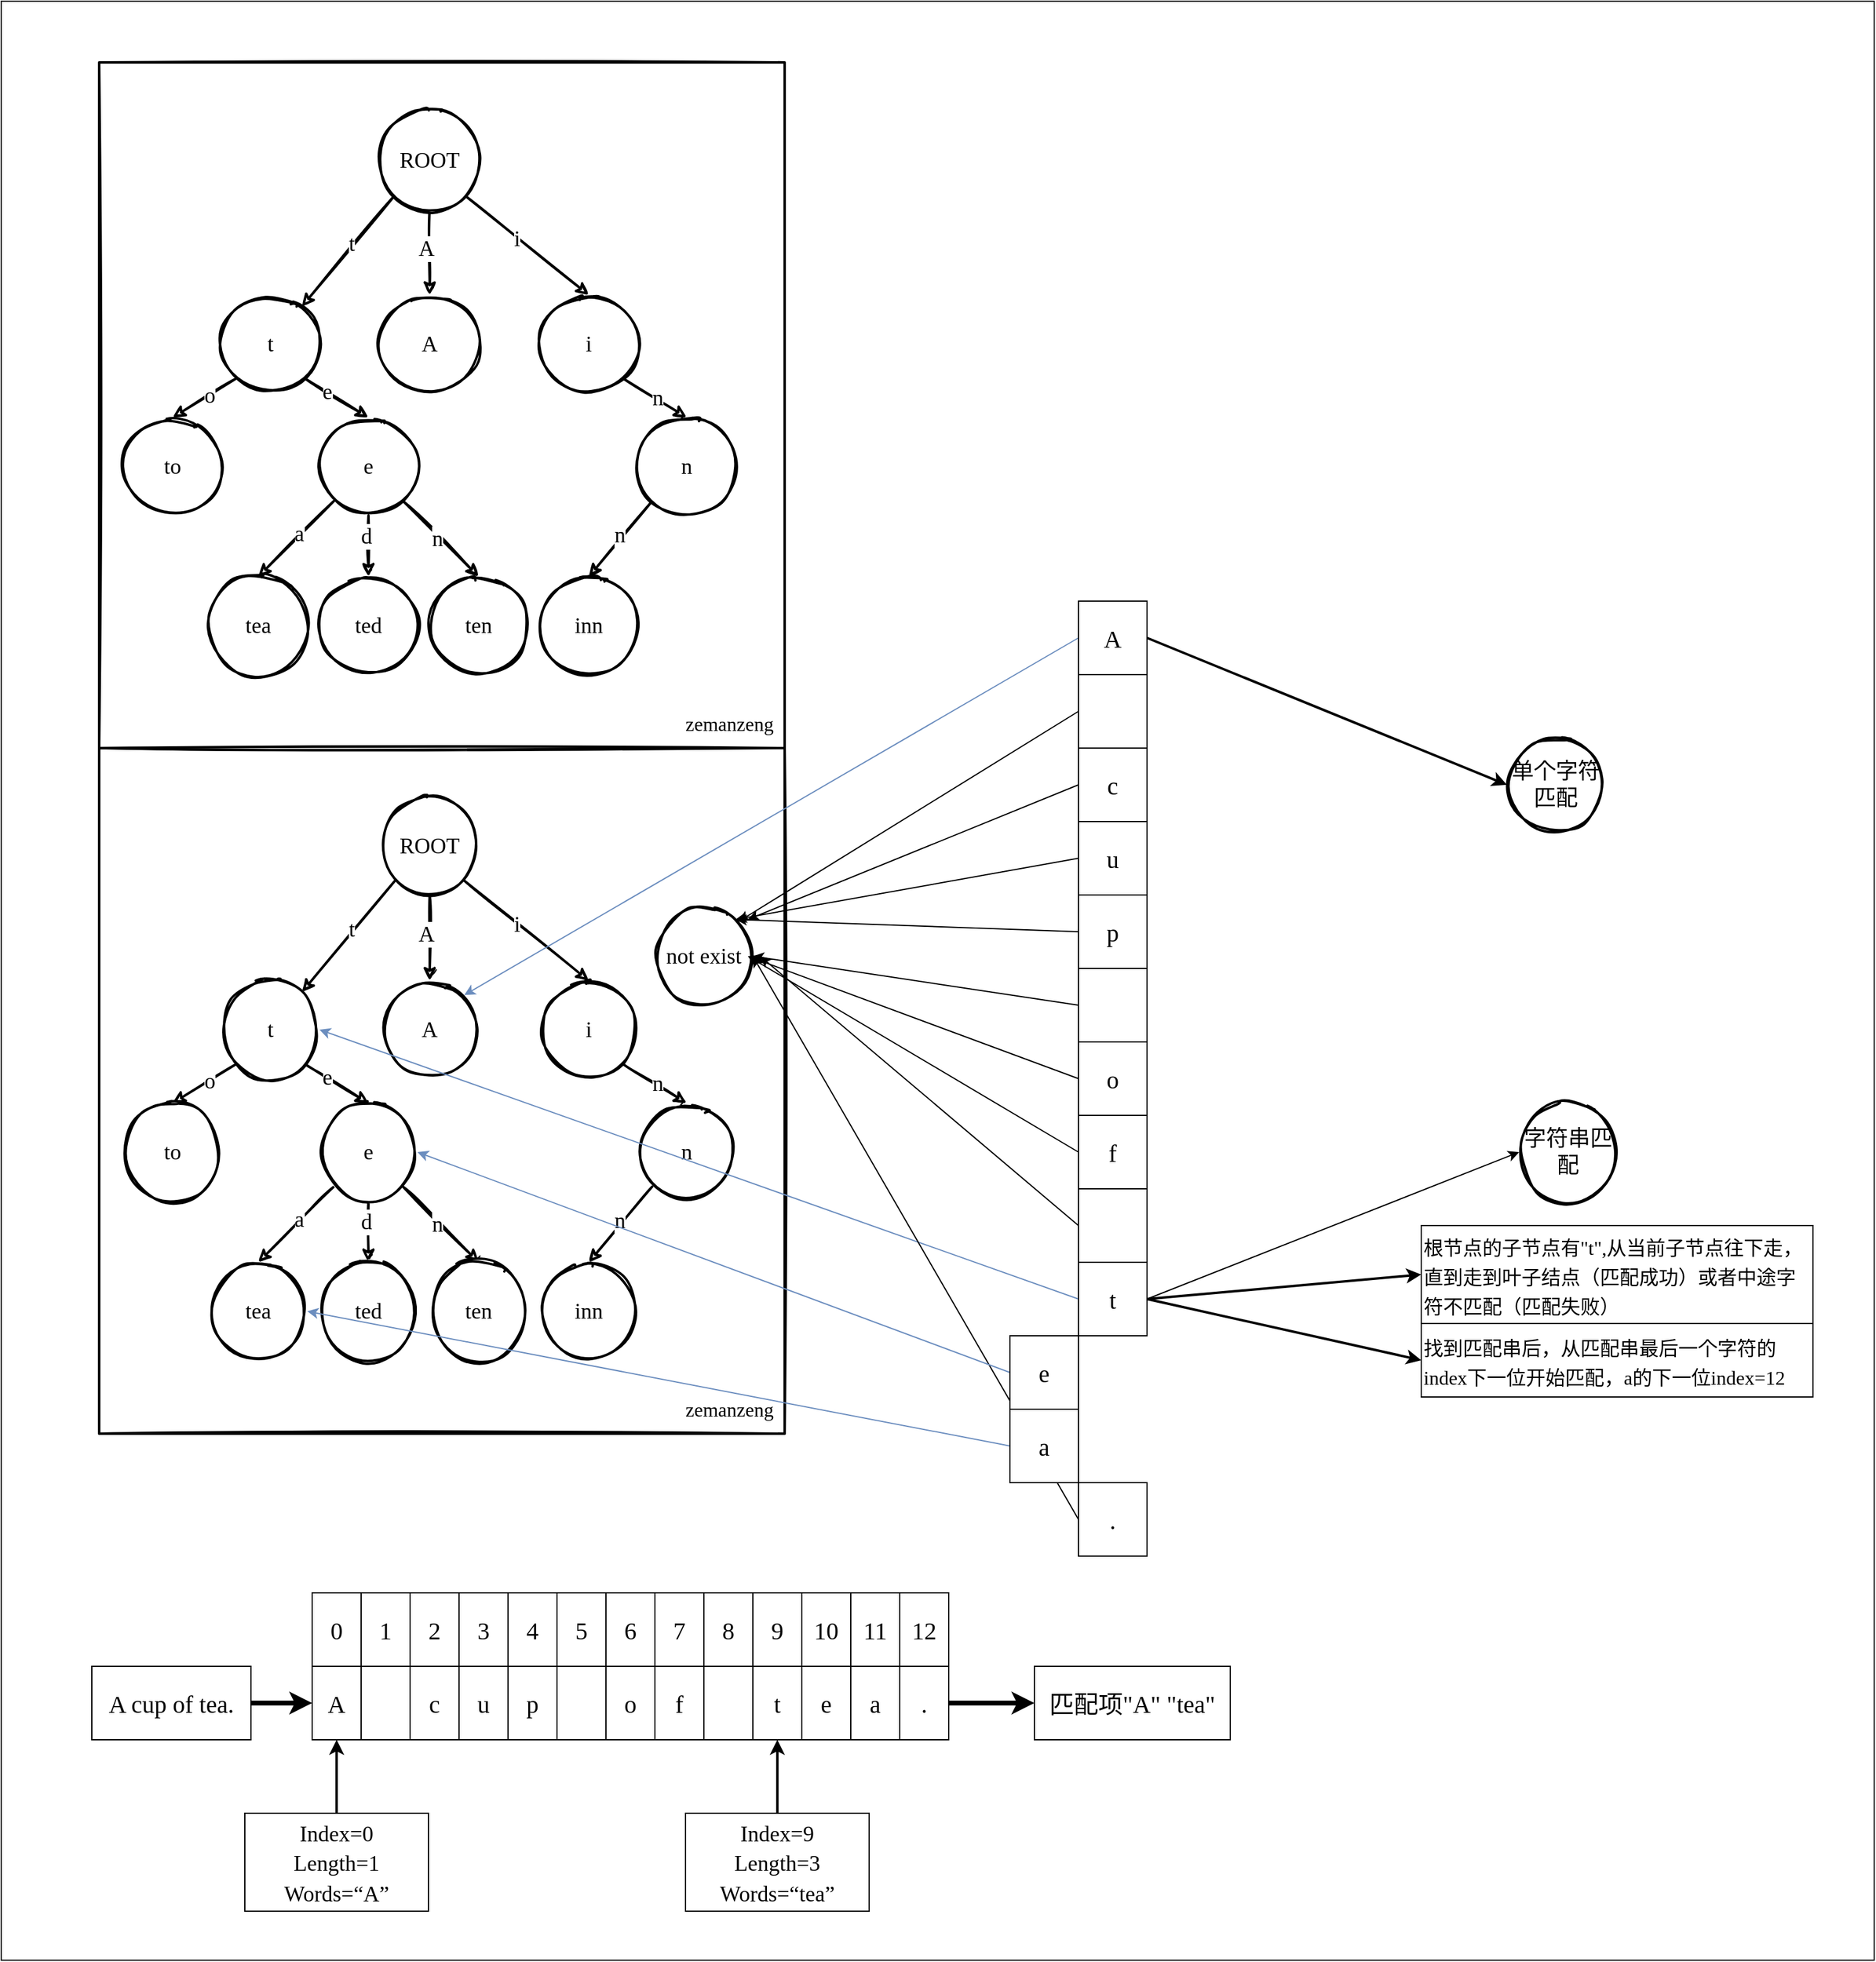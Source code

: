 <mxfile version="14.6.13" type="device"><diagram id="yZAnARIXKAreAum5aocm" name="第 1 页"><mxGraphModel dx="1485" dy="2061" grid="1" gridSize="10" guides="1" tooltips="1" connect="1" arrows="1" fold="1" page="1" pageScale="1" pageWidth="827" pageHeight="1169" math="0" shadow="0"><root><mxCell id="0"/><mxCell id="1" parent="0"/><mxCell id="BlqwtYEaBzZbUaRDSj1x-162" value="" style="rounded=0;whiteSpace=wrap;html=1;fontFamily=Comic Sans MS;fontSize=20;" parent="1" vertex="1"><mxGeometry x="650" y="-540" width="1530" height="1600" as="geometry"/></mxCell><mxCell id="sdCdBM0naeIhvb779_05-33" value="" style="rounded=0;whiteSpace=wrap;html=1;sketch=1;fontFamily=Comic Sans MS;fontSize=18;strokeWidth=2;" parent="1" vertex="1"><mxGeometry x="730" y="-490" width="560" height="560" as="geometry"/></mxCell><mxCell id="sdCdBM0naeIhvb779_05-5" style="rounded=0;orthogonalLoop=1;jettySize=auto;html=1;exitX=0;exitY=1;exitDx=0;exitDy=0;fontFamily=Comic Sans MS;fontSize=18;sketch=1;strokeWidth=2;" parent="1" source="sdCdBM0naeIhvb779_05-1" target="sdCdBM0naeIhvb779_05-2" edge="1"><mxGeometry relative="1" as="geometry"/></mxCell><mxCell id="sdCdBM0naeIhvb779_05-9" value="t" style="edgeLabel;html=1;align=center;verticalAlign=middle;resizable=0;points=[];fontFamily=Comic Sans MS;fontSize=18;" parent="sdCdBM0naeIhvb779_05-5" vertex="1" connectable="0"><mxGeometry x="-0.1" y="-2" relative="1" as="geometry"><mxPoint as="offset"/></mxGeometry></mxCell><mxCell id="sdCdBM0naeIhvb779_05-6" style="edgeStyle=none;rounded=0;orthogonalLoop=1;jettySize=auto;html=1;exitX=0.5;exitY=1;exitDx=0;exitDy=0;entryX=0.5;entryY=0;entryDx=0;entryDy=0;fontFamily=Comic Sans MS;fontSize=18;sketch=1;strokeWidth=2;" parent="1" source="sdCdBM0naeIhvb779_05-1" target="sdCdBM0naeIhvb779_05-3" edge="1"><mxGeometry relative="1" as="geometry"/></mxCell><mxCell id="sdCdBM0naeIhvb779_05-10" value="A" style="edgeLabel;html=1;align=center;verticalAlign=middle;resizable=0;points=[];fontFamily=Comic Sans MS;fontSize=18;" parent="sdCdBM0naeIhvb779_05-6" vertex="1" connectable="0"><mxGeometry x="-0.086" y="-3" relative="1" as="geometry"><mxPoint as="offset"/></mxGeometry></mxCell><mxCell id="sdCdBM0naeIhvb779_05-7" style="edgeStyle=none;rounded=0;orthogonalLoop=1;jettySize=auto;html=1;exitX=1;exitY=1;exitDx=0;exitDy=0;entryX=0.5;entryY=0;entryDx=0;entryDy=0;fontFamily=Comic Sans MS;fontSize=18;sketch=1;strokeWidth=2;" parent="1" source="sdCdBM0naeIhvb779_05-1" target="sdCdBM0naeIhvb779_05-4" edge="1"><mxGeometry relative="1" as="geometry"/></mxCell><mxCell id="sdCdBM0naeIhvb779_05-11" value="i" style="edgeLabel;html=1;align=center;verticalAlign=middle;resizable=0;points=[];fontFamily=Comic Sans MS;fontSize=18;" parent="sdCdBM0naeIhvb779_05-7" vertex="1" connectable="0"><mxGeometry x="-0.147" y="-1" relative="1" as="geometry"><mxPoint as="offset"/></mxGeometry></mxCell><mxCell id="sdCdBM0naeIhvb779_05-1" value="ROOT" style="ellipse;whiteSpace=wrap;html=1;aspect=fixed;fontFamily=Comic Sans MS;fontSize=18;sketch=1;strokeWidth=2;" parent="1" vertex="1"><mxGeometry x="960" y="-450" width="80" height="80" as="geometry"/></mxCell><mxCell id="sdCdBM0naeIhvb779_05-19" style="edgeStyle=none;rounded=0;orthogonalLoop=1;jettySize=auto;html=1;exitX=0;exitY=1;exitDx=0;exitDy=0;entryX=0.5;entryY=0;entryDx=0;entryDy=0;fontFamily=Comic Sans MS;fontSize=18;sketch=1;strokeWidth=2;" parent="1" source="sdCdBM0naeIhvb779_05-2" target="sdCdBM0naeIhvb779_05-14" edge="1"><mxGeometry relative="1" as="geometry"/></mxCell><mxCell id="sdCdBM0naeIhvb779_05-21" value="o" style="edgeLabel;html=1;align=center;verticalAlign=middle;resizable=0;points=[];fontFamily=Comic Sans MS;fontSize=18;" parent="sdCdBM0naeIhvb779_05-19" vertex="1" connectable="0"><mxGeometry x="-0.153" relative="1" as="geometry"><mxPoint as="offset"/></mxGeometry></mxCell><mxCell id="sdCdBM0naeIhvb779_05-20" style="edgeStyle=none;rounded=0;orthogonalLoop=1;jettySize=auto;html=1;exitX=1;exitY=1;exitDx=0;exitDy=0;entryX=0.5;entryY=0;entryDx=0;entryDy=0;fontFamily=Comic Sans MS;fontSize=18;sketch=1;strokeWidth=2;" parent="1" source="sdCdBM0naeIhvb779_05-2" target="sdCdBM0naeIhvb779_05-13" edge="1"><mxGeometry relative="1" as="geometry"/></mxCell><mxCell id="sdCdBM0naeIhvb779_05-22" value="e" style="edgeLabel;html=1;align=center;verticalAlign=middle;resizable=0;points=[];fontFamily=Comic Sans MS;fontSize=18;" parent="sdCdBM0naeIhvb779_05-20" vertex="1" connectable="0"><mxGeometry x="-0.289" y="1" relative="1" as="geometry"><mxPoint x="-1" as="offset"/></mxGeometry></mxCell><mxCell id="sdCdBM0naeIhvb779_05-2" value="t" style="ellipse;whiteSpace=wrap;html=1;aspect=fixed;fontFamily=Comic Sans MS;fontSize=18;sketch=1;strokeWidth=2;" parent="1" vertex="1"><mxGeometry x="830" y="-300" width="80" height="80" as="geometry"/></mxCell><mxCell id="sdCdBM0naeIhvb779_05-3" value="A" style="ellipse;whiteSpace=wrap;html=1;aspect=fixed;fontFamily=Comic Sans MS;fontSize=18;sketch=1;strokeWidth=2;" parent="1" vertex="1"><mxGeometry x="960" y="-300" width="80" height="80" as="geometry"/></mxCell><mxCell id="sdCdBM0naeIhvb779_05-26" style="edgeStyle=none;rounded=0;orthogonalLoop=1;jettySize=auto;html=1;exitX=1;exitY=1;exitDx=0;exitDy=0;entryX=0.5;entryY=0;entryDx=0;entryDy=0;fontFamily=Comic Sans MS;fontSize=18;sketch=1;strokeWidth=2;" parent="1" source="sdCdBM0naeIhvb779_05-4" target="sdCdBM0naeIhvb779_05-17" edge="1"><mxGeometry relative="1" as="geometry"/></mxCell><mxCell id="sdCdBM0naeIhvb779_05-28" value="n" style="edgeLabel;html=1;align=center;verticalAlign=middle;resizable=0;points=[];fontFamily=Comic Sans MS;fontSize=18;" parent="sdCdBM0naeIhvb779_05-26" vertex="1" connectable="0"><mxGeometry x="0.004" y="1" relative="1" as="geometry"><mxPoint x="1" as="offset"/></mxGeometry></mxCell><mxCell id="sdCdBM0naeIhvb779_05-4" value="i" style="ellipse;whiteSpace=wrap;html=1;aspect=fixed;fontFamily=Comic Sans MS;fontSize=18;sketch=1;strokeWidth=2;" parent="1" vertex="1"><mxGeometry x="1090" y="-300" width="80" height="80" as="geometry"/></mxCell><mxCell id="sdCdBM0naeIhvb779_05-12" value="tea" style="ellipse;whiteSpace=wrap;html=1;aspect=fixed;fontFamily=Comic Sans MS;fontSize=18;sketch=1;strokeWidth=2;" parent="1" vertex="1"><mxGeometry x="820" y="-70" width="80" height="80" as="geometry"/></mxCell><mxCell id="sdCdBM0naeIhvb779_05-23" style="edgeStyle=none;rounded=0;orthogonalLoop=1;jettySize=auto;html=1;exitX=0;exitY=1;exitDx=0;exitDy=0;entryX=0.5;entryY=0;entryDx=0;entryDy=0;fontFamily=Comic Sans MS;fontSize=18;sketch=1;strokeWidth=2;" parent="1" source="sdCdBM0naeIhvb779_05-13" target="sdCdBM0naeIhvb779_05-12" edge="1"><mxGeometry relative="1" as="geometry"/></mxCell><mxCell id="sdCdBM0naeIhvb779_05-30" value="a" style="edgeLabel;html=1;align=center;verticalAlign=middle;resizable=0;points=[];fontSize=18;fontFamily=Comic Sans MS;" parent="sdCdBM0naeIhvb779_05-23" vertex="1" connectable="0"><mxGeometry x="-0.069" y="-1" relative="1" as="geometry"><mxPoint y="-1" as="offset"/></mxGeometry></mxCell><mxCell id="sdCdBM0naeIhvb779_05-24" style="edgeStyle=none;rounded=0;orthogonalLoop=1;jettySize=auto;html=1;exitX=0.5;exitY=1;exitDx=0;exitDy=0;entryX=0.5;entryY=0;entryDx=0;entryDy=0;fontFamily=Comic Sans MS;fontSize=18;sketch=1;strokeWidth=2;" parent="1" source="sdCdBM0naeIhvb779_05-13" target="sdCdBM0naeIhvb779_05-15" edge="1"><mxGeometry relative="1" as="geometry"/></mxCell><mxCell id="sdCdBM0naeIhvb779_05-31" value="d" style="edgeLabel;html=1;align=center;verticalAlign=middle;resizable=0;points=[];fontSize=18;fontFamily=Comic Sans MS;" parent="sdCdBM0naeIhvb779_05-24" vertex="1" connectable="0"><mxGeometry x="-0.32" y="-2" relative="1" as="geometry"><mxPoint as="offset"/></mxGeometry></mxCell><mxCell id="sdCdBM0naeIhvb779_05-25" style="edgeStyle=none;rounded=0;orthogonalLoop=1;jettySize=auto;html=1;exitX=1;exitY=1;exitDx=0;exitDy=0;entryX=0.5;entryY=0;entryDx=0;entryDy=0;fontFamily=Comic Sans MS;fontSize=18;sketch=1;strokeWidth=2;" parent="1" source="sdCdBM0naeIhvb779_05-13" target="sdCdBM0naeIhvb779_05-16" edge="1"><mxGeometry relative="1" as="geometry"/></mxCell><mxCell id="sdCdBM0naeIhvb779_05-32" value="n" style="edgeLabel;html=1;align=center;verticalAlign=middle;resizable=0;points=[];fontSize=18;fontFamily=Comic Sans MS;" parent="sdCdBM0naeIhvb779_05-25" vertex="1" connectable="0"><mxGeometry x="-0.053" y="-2" relative="1" as="geometry"><mxPoint as="offset"/></mxGeometry></mxCell><mxCell id="sdCdBM0naeIhvb779_05-13" value="e" style="ellipse;whiteSpace=wrap;html=1;aspect=fixed;fontFamily=Comic Sans MS;fontSize=18;sketch=1;strokeWidth=2;" parent="1" vertex="1"><mxGeometry x="910" y="-200" width="80" height="80" as="geometry"/></mxCell><mxCell id="sdCdBM0naeIhvb779_05-14" value="to" style="ellipse;whiteSpace=wrap;html=1;aspect=fixed;fontFamily=Comic Sans MS;fontSize=18;sketch=1;strokeWidth=2;" parent="1" vertex="1"><mxGeometry x="750" y="-200" width="80" height="80" as="geometry"/></mxCell><mxCell id="sdCdBM0naeIhvb779_05-15" value="ted" style="ellipse;whiteSpace=wrap;html=1;aspect=fixed;fontFamily=Comic Sans MS;fontSize=18;sketch=1;strokeWidth=2;" parent="1" vertex="1"><mxGeometry x="910" y="-70" width="80" height="80" as="geometry"/></mxCell><mxCell id="sdCdBM0naeIhvb779_05-16" value="ten" style="ellipse;whiteSpace=wrap;html=1;aspect=fixed;fontFamily=Comic Sans MS;fontSize=18;sketch=1;strokeWidth=2;" parent="1" vertex="1"><mxGeometry x="1000" y="-70" width="80" height="80" as="geometry"/></mxCell><mxCell id="sdCdBM0naeIhvb779_05-27" style="edgeStyle=none;rounded=0;orthogonalLoop=1;jettySize=auto;html=1;exitX=0;exitY=1;exitDx=0;exitDy=0;entryX=0.5;entryY=0;entryDx=0;entryDy=0;fontFamily=Comic Sans MS;fontSize=18;sketch=1;strokeWidth=2;" parent="1" source="sdCdBM0naeIhvb779_05-17" target="sdCdBM0naeIhvb779_05-18" edge="1"><mxGeometry relative="1" as="geometry"/></mxCell><mxCell id="sdCdBM0naeIhvb779_05-29" value="n" style="edgeLabel;html=1;align=center;verticalAlign=middle;resizable=0;points=[];fontFamily=Comic Sans MS;fontSize=18;" parent="sdCdBM0naeIhvb779_05-27" vertex="1" connectable="0"><mxGeometry x="-0.03" y="-3" relative="1" as="geometry"><mxPoint as="offset"/></mxGeometry></mxCell><mxCell id="sdCdBM0naeIhvb779_05-17" value="n" style="ellipse;whiteSpace=wrap;html=1;aspect=fixed;fontFamily=Comic Sans MS;fontSize=18;sketch=1;strokeWidth=2;" parent="1" vertex="1"><mxGeometry x="1170" y="-200" width="80" height="80" as="geometry"/></mxCell><mxCell id="sdCdBM0naeIhvb779_05-18" value="inn" style="ellipse;whiteSpace=wrap;html=1;aspect=fixed;fontFamily=Comic Sans MS;fontSize=18;sketch=1;strokeWidth=2;" parent="1" vertex="1"><mxGeometry x="1090" y="-70" width="80" height="80" as="geometry"/></mxCell><mxCell id="BlqwtYEaBzZbUaRDSj1x-1" value="&lt;font style=&quot;font-size: 16px&quot; face=&quot;Comic Sans MS&quot;&gt;zemanzeng&lt;/font&gt;" style="text;html=1;strokeColor=none;fillColor=none;align=center;verticalAlign=middle;whiteSpace=wrap;rounded=0;" parent="1" vertex="1"><mxGeometry x="1210" y="40" width="70" height="20" as="geometry"/></mxCell><mxCell id="BlqwtYEaBzZbUaRDSj1x-2" value="" style="rounded=0;whiteSpace=wrap;html=1;sketch=1;fontFamily=Comic Sans MS;fontSize=18;strokeWidth=2;" parent="1" vertex="1"><mxGeometry x="730" y="70" width="560" height="560" as="geometry"/></mxCell><mxCell id="BlqwtYEaBzZbUaRDSj1x-3" style="rounded=0;orthogonalLoop=1;jettySize=auto;html=1;exitX=0;exitY=1;exitDx=0;exitDy=0;fontFamily=Comic Sans MS;fontSize=18;sketch=1;strokeWidth=2;" parent="1" source="BlqwtYEaBzZbUaRDSj1x-9" target="BlqwtYEaBzZbUaRDSj1x-14" edge="1"><mxGeometry relative="1" as="geometry"/></mxCell><mxCell id="BlqwtYEaBzZbUaRDSj1x-4" value="t" style="edgeLabel;html=1;align=center;verticalAlign=middle;resizable=0;points=[];fontFamily=Comic Sans MS;fontSize=18;" parent="BlqwtYEaBzZbUaRDSj1x-3" vertex="1" connectable="0"><mxGeometry x="-0.1" y="-2" relative="1" as="geometry"><mxPoint as="offset"/></mxGeometry></mxCell><mxCell id="BlqwtYEaBzZbUaRDSj1x-5" style="edgeStyle=none;rounded=0;orthogonalLoop=1;jettySize=auto;html=1;exitX=0.5;exitY=1;exitDx=0;exitDy=0;entryX=0.5;entryY=0;entryDx=0;entryDy=0;fontFamily=Comic Sans MS;fontSize=18;sketch=1;strokeWidth=2;" parent="1" source="BlqwtYEaBzZbUaRDSj1x-9" target="BlqwtYEaBzZbUaRDSj1x-15" edge="1"><mxGeometry relative="1" as="geometry"/></mxCell><mxCell id="BlqwtYEaBzZbUaRDSj1x-6" value="A" style="edgeLabel;html=1;align=center;verticalAlign=middle;resizable=0;points=[];fontFamily=Comic Sans MS;fontSize=18;" parent="BlqwtYEaBzZbUaRDSj1x-5" vertex="1" connectable="0"><mxGeometry x="-0.086" y="-3" relative="1" as="geometry"><mxPoint as="offset"/></mxGeometry></mxCell><mxCell id="BlqwtYEaBzZbUaRDSj1x-7" style="edgeStyle=none;rounded=0;orthogonalLoop=1;jettySize=auto;html=1;exitX=1;exitY=1;exitDx=0;exitDy=0;entryX=0.5;entryY=0;entryDx=0;entryDy=0;fontFamily=Comic Sans MS;fontSize=18;sketch=1;strokeWidth=2;" parent="1" source="BlqwtYEaBzZbUaRDSj1x-9" target="BlqwtYEaBzZbUaRDSj1x-18" edge="1"><mxGeometry relative="1" as="geometry"/></mxCell><mxCell id="BlqwtYEaBzZbUaRDSj1x-8" value="i" style="edgeLabel;html=1;align=center;verticalAlign=middle;resizable=0;points=[];fontFamily=Comic Sans MS;fontSize=18;" parent="BlqwtYEaBzZbUaRDSj1x-7" vertex="1" connectable="0"><mxGeometry x="-0.147" y="-1" relative="1" as="geometry"><mxPoint as="offset"/></mxGeometry></mxCell><mxCell id="BlqwtYEaBzZbUaRDSj1x-9" value="ROOT" style="ellipse;whiteSpace=wrap;html=1;aspect=fixed;fontFamily=Comic Sans MS;fontSize=18;sketch=1;strokeWidth=2;" parent="1" vertex="1"><mxGeometry x="960" y="110" width="80" height="80" as="geometry"/></mxCell><mxCell id="BlqwtYEaBzZbUaRDSj1x-10" style="edgeStyle=none;rounded=0;orthogonalLoop=1;jettySize=auto;html=1;exitX=0;exitY=1;exitDx=0;exitDy=0;entryX=0.5;entryY=0;entryDx=0;entryDy=0;fontFamily=Comic Sans MS;fontSize=18;sketch=1;strokeWidth=2;" parent="1" source="BlqwtYEaBzZbUaRDSj1x-14" target="BlqwtYEaBzZbUaRDSj1x-27" edge="1"><mxGeometry relative="1" as="geometry"/></mxCell><mxCell id="BlqwtYEaBzZbUaRDSj1x-11" value="o" style="edgeLabel;html=1;align=center;verticalAlign=middle;resizable=0;points=[];fontFamily=Comic Sans MS;fontSize=18;" parent="BlqwtYEaBzZbUaRDSj1x-10" vertex="1" connectable="0"><mxGeometry x="-0.153" relative="1" as="geometry"><mxPoint as="offset"/></mxGeometry></mxCell><mxCell id="BlqwtYEaBzZbUaRDSj1x-12" style="edgeStyle=none;rounded=0;orthogonalLoop=1;jettySize=auto;html=1;exitX=1;exitY=1;exitDx=0;exitDy=0;entryX=0.5;entryY=0;entryDx=0;entryDy=0;fontFamily=Comic Sans MS;fontSize=18;sketch=1;strokeWidth=2;" parent="1" source="BlqwtYEaBzZbUaRDSj1x-14" target="BlqwtYEaBzZbUaRDSj1x-26" edge="1"><mxGeometry relative="1" as="geometry"/></mxCell><mxCell id="BlqwtYEaBzZbUaRDSj1x-13" value="e" style="edgeLabel;html=1;align=center;verticalAlign=middle;resizable=0;points=[];fontFamily=Comic Sans MS;fontSize=18;" parent="BlqwtYEaBzZbUaRDSj1x-12" vertex="1" connectable="0"><mxGeometry x="-0.289" y="1" relative="1" as="geometry"><mxPoint x="-1" as="offset"/></mxGeometry></mxCell><mxCell id="BlqwtYEaBzZbUaRDSj1x-14" value="t" style="ellipse;whiteSpace=wrap;html=1;aspect=fixed;fontFamily=Comic Sans MS;fontSize=18;sketch=1;strokeWidth=2;" parent="1" vertex="1"><mxGeometry x="830" y="260" width="80" height="80" as="geometry"/></mxCell><mxCell id="BlqwtYEaBzZbUaRDSj1x-15" value="A" style="ellipse;whiteSpace=wrap;html=1;aspect=fixed;fontFamily=Comic Sans MS;fontSize=18;sketch=1;strokeWidth=2;" parent="1" vertex="1"><mxGeometry x="960" y="260" width="80" height="80" as="geometry"/></mxCell><mxCell id="BlqwtYEaBzZbUaRDSj1x-16" style="edgeStyle=none;rounded=0;orthogonalLoop=1;jettySize=auto;html=1;exitX=1;exitY=1;exitDx=0;exitDy=0;entryX=0.5;entryY=0;entryDx=0;entryDy=0;fontFamily=Comic Sans MS;fontSize=18;sketch=1;strokeWidth=2;" parent="1" source="BlqwtYEaBzZbUaRDSj1x-18" target="BlqwtYEaBzZbUaRDSj1x-32" edge="1"><mxGeometry relative="1" as="geometry"/></mxCell><mxCell id="BlqwtYEaBzZbUaRDSj1x-17" value="n" style="edgeLabel;html=1;align=center;verticalAlign=middle;resizable=0;points=[];fontFamily=Comic Sans MS;fontSize=18;" parent="BlqwtYEaBzZbUaRDSj1x-16" vertex="1" connectable="0"><mxGeometry x="0.004" y="1" relative="1" as="geometry"><mxPoint x="1" as="offset"/></mxGeometry></mxCell><mxCell id="BlqwtYEaBzZbUaRDSj1x-18" value="i" style="ellipse;whiteSpace=wrap;html=1;aspect=fixed;fontFamily=Comic Sans MS;fontSize=18;sketch=1;strokeWidth=2;" parent="1" vertex="1"><mxGeometry x="1090" y="260" width="80" height="80" as="geometry"/></mxCell><mxCell id="BlqwtYEaBzZbUaRDSj1x-19" value="tea" style="ellipse;whiteSpace=wrap;html=1;aspect=fixed;fontFamily=Comic Sans MS;fontSize=18;sketch=1;strokeWidth=2;" parent="1" vertex="1"><mxGeometry x="820" y="490" width="80" height="80" as="geometry"/></mxCell><mxCell id="BlqwtYEaBzZbUaRDSj1x-20" style="edgeStyle=none;rounded=0;orthogonalLoop=1;jettySize=auto;html=1;exitX=0;exitY=1;exitDx=0;exitDy=0;entryX=0.5;entryY=0;entryDx=0;entryDy=0;fontFamily=Comic Sans MS;fontSize=18;sketch=1;strokeWidth=2;" parent="1" source="BlqwtYEaBzZbUaRDSj1x-26" target="BlqwtYEaBzZbUaRDSj1x-19" edge="1"><mxGeometry relative="1" as="geometry"/></mxCell><mxCell id="BlqwtYEaBzZbUaRDSj1x-21" value="a" style="edgeLabel;html=1;align=center;verticalAlign=middle;resizable=0;points=[];fontSize=18;fontFamily=Comic Sans MS;" parent="BlqwtYEaBzZbUaRDSj1x-20" vertex="1" connectable="0"><mxGeometry x="-0.069" y="-1" relative="1" as="geometry"><mxPoint y="-1" as="offset"/></mxGeometry></mxCell><mxCell id="BlqwtYEaBzZbUaRDSj1x-22" style="edgeStyle=none;rounded=0;orthogonalLoop=1;jettySize=auto;html=1;exitX=0.5;exitY=1;exitDx=0;exitDy=0;entryX=0.5;entryY=0;entryDx=0;entryDy=0;fontFamily=Comic Sans MS;fontSize=18;sketch=1;strokeWidth=2;" parent="1" source="BlqwtYEaBzZbUaRDSj1x-26" target="BlqwtYEaBzZbUaRDSj1x-28" edge="1"><mxGeometry relative="1" as="geometry"/></mxCell><mxCell id="BlqwtYEaBzZbUaRDSj1x-23" value="d" style="edgeLabel;html=1;align=center;verticalAlign=middle;resizable=0;points=[];fontSize=18;fontFamily=Comic Sans MS;" parent="BlqwtYEaBzZbUaRDSj1x-22" vertex="1" connectable="0"><mxGeometry x="-0.32" y="-2" relative="1" as="geometry"><mxPoint as="offset"/></mxGeometry></mxCell><mxCell id="BlqwtYEaBzZbUaRDSj1x-24" style="edgeStyle=none;rounded=0;orthogonalLoop=1;jettySize=auto;html=1;exitX=1;exitY=1;exitDx=0;exitDy=0;entryX=0.5;entryY=0;entryDx=0;entryDy=0;fontFamily=Comic Sans MS;fontSize=18;sketch=1;strokeWidth=2;" parent="1" source="BlqwtYEaBzZbUaRDSj1x-26" target="BlqwtYEaBzZbUaRDSj1x-29" edge="1"><mxGeometry relative="1" as="geometry"/></mxCell><mxCell id="BlqwtYEaBzZbUaRDSj1x-25" value="n" style="edgeLabel;html=1;align=center;verticalAlign=middle;resizable=0;points=[];fontSize=18;fontFamily=Comic Sans MS;" parent="BlqwtYEaBzZbUaRDSj1x-24" vertex="1" connectable="0"><mxGeometry x="-0.053" y="-2" relative="1" as="geometry"><mxPoint as="offset"/></mxGeometry></mxCell><mxCell id="BlqwtYEaBzZbUaRDSj1x-26" value="e" style="ellipse;whiteSpace=wrap;html=1;aspect=fixed;fontFamily=Comic Sans MS;fontSize=18;sketch=1;strokeWidth=2;" parent="1" vertex="1"><mxGeometry x="910" y="360" width="80" height="80" as="geometry"/></mxCell><mxCell id="BlqwtYEaBzZbUaRDSj1x-27" value="to" style="ellipse;whiteSpace=wrap;html=1;aspect=fixed;fontFamily=Comic Sans MS;fontSize=18;sketch=1;strokeWidth=2;" parent="1" vertex="1"><mxGeometry x="750" y="360" width="80" height="80" as="geometry"/></mxCell><mxCell id="BlqwtYEaBzZbUaRDSj1x-28" value="ted" style="ellipse;whiteSpace=wrap;html=1;aspect=fixed;fontFamily=Comic Sans MS;fontSize=18;sketch=1;strokeWidth=2;" parent="1" vertex="1"><mxGeometry x="910" y="490" width="80" height="80" as="geometry"/></mxCell><mxCell id="BlqwtYEaBzZbUaRDSj1x-29" value="ten" style="ellipse;whiteSpace=wrap;html=1;aspect=fixed;fontFamily=Comic Sans MS;fontSize=18;sketch=1;strokeWidth=2;" parent="1" vertex="1"><mxGeometry x="1000" y="490" width="80" height="80" as="geometry"/></mxCell><mxCell id="BlqwtYEaBzZbUaRDSj1x-30" style="edgeStyle=none;rounded=0;orthogonalLoop=1;jettySize=auto;html=1;exitX=0;exitY=1;exitDx=0;exitDy=0;entryX=0.5;entryY=0;entryDx=0;entryDy=0;fontFamily=Comic Sans MS;fontSize=18;sketch=1;strokeWidth=2;" parent="1" source="BlqwtYEaBzZbUaRDSj1x-32" target="BlqwtYEaBzZbUaRDSj1x-33" edge="1"><mxGeometry relative="1" as="geometry"/></mxCell><mxCell id="BlqwtYEaBzZbUaRDSj1x-31" value="n" style="edgeLabel;html=1;align=center;verticalAlign=middle;resizable=0;points=[];fontFamily=Comic Sans MS;fontSize=18;" parent="BlqwtYEaBzZbUaRDSj1x-30" vertex="1" connectable="0"><mxGeometry x="-0.03" y="-3" relative="1" as="geometry"><mxPoint as="offset"/></mxGeometry></mxCell><mxCell id="BlqwtYEaBzZbUaRDSj1x-32" value="n" style="ellipse;whiteSpace=wrap;html=1;aspect=fixed;fontFamily=Comic Sans MS;fontSize=18;sketch=1;strokeWidth=2;" parent="1" vertex="1"><mxGeometry x="1170" y="360" width="80" height="80" as="geometry"/></mxCell><mxCell id="BlqwtYEaBzZbUaRDSj1x-33" value="inn" style="ellipse;whiteSpace=wrap;html=1;aspect=fixed;fontFamily=Comic Sans MS;fontSize=18;sketch=1;strokeWidth=2;" parent="1" vertex="1"><mxGeometry x="1090" y="490" width="80" height="80" as="geometry"/></mxCell><mxCell id="BlqwtYEaBzZbUaRDSj1x-34" value="&lt;font style=&quot;font-size: 16px&quot; face=&quot;Comic Sans MS&quot;&gt;zemanzeng&lt;/font&gt;" style="text;html=1;strokeColor=none;fillColor=none;align=center;verticalAlign=middle;whiteSpace=wrap;rounded=0;" parent="1" vertex="1"><mxGeometry x="1210" y="600" width="70" height="20" as="geometry"/></mxCell><mxCell id="BlqwtYEaBzZbUaRDSj1x-50" value="A" style="rounded=0;whiteSpace=wrap;html=1;fontFamily=Comic Sans MS;fontSize=20;" parent="1" vertex="1"><mxGeometry x="904" y="820" width="40" height="60" as="geometry"/></mxCell><mxCell id="BlqwtYEaBzZbUaRDSj1x-51" value="" style="rounded=0;whiteSpace=wrap;html=1;fontFamily=Comic Sans MS;fontSize=20;" parent="1" vertex="1"><mxGeometry x="944" y="820" width="40" height="60" as="geometry"/></mxCell><mxCell id="BlqwtYEaBzZbUaRDSj1x-52" value="c" style="rounded=0;whiteSpace=wrap;html=1;fontFamily=Comic Sans MS;fontSize=20;" parent="1" vertex="1"><mxGeometry x="984" y="820" width="40" height="60" as="geometry"/></mxCell><mxCell id="BlqwtYEaBzZbUaRDSj1x-53" value="u" style="rounded=0;whiteSpace=wrap;html=1;fontFamily=Comic Sans MS;fontSize=20;" parent="1" vertex="1"><mxGeometry x="1024" y="820" width="40" height="60" as="geometry"/></mxCell><mxCell id="BlqwtYEaBzZbUaRDSj1x-54" value="p" style="rounded=0;whiteSpace=wrap;html=1;fontFamily=Comic Sans MS;fontSize=20;" parent="1" vertex="1"><mxGeometry x="1064" y="820" width="40" height="60" as="geometry"/></mxCell><mxCell id="BlqwtYEaBzZbUaRDSj1x-55" value="" style="rounded=0;whiteSpace=wrap;html=1;fontFamily=Comic Sans MS;fontSize=20;" parent="1" vertex="1"><mxGeometry x="1104" y="820" width="40" height="60" as="geometry"/></mxCell><mxCell id="BlqwtYEaBzZbUaRDSj1x-56" value="o" style="rounded=0;whiteSpace=wrap;html=1;fontFamily=Comic Sans MS;fontSize=20;" parent="1" vertex="1"><mxGeometry x="1144" y="820" width="40" height="60" as="geometry"/></mxCell><mxCell id="BlqwtYEaBzZbUaRDSj1x-57" value="f" style="rounded=0;whiteSpace=wrap;html=1;fontFamily=Comic Sans MS;fontSize=20;" parent="1" vertex="1"><mxGeometry x="1184" y="820" width="40" height="60" as="geometry"/></mxCell><mxCell id="BlqwtYEaBzZbUaRDSj1x-58" value="" style="rounded=0;whiteSpace=wrap;html=1;fontFamily=Comic Sans MS;fontSize=20;" parent="1" vertex="1"><mxGeometry x="1224" y="820" width="40" height="60" as="geometry"/></mxCell><mxCell id="BlqwtYEaBzZbUaRDSj1x-59" value="t" style="rounded=0;whiteSpace=wrap;html=1;fontFamily=Comic Sans MS;fontSize=20;" parent="1" vertex="1"><mxGeometry x="1264" y="820" width="40" height="60" as="geometry"/></mxCell><mxCell id="BlqwtYEaBzZbUaRDSj1x-60" value="e" style="rounded=0;whiteSpace=wrap;html=1;fontFamily=Comic Sans MS;fontSize=20;" parent="1" vertex="1"><mxGeometry x="1304" y="820" width="40" height="60" as="geometry"/></mxCell><mxCell id="BlqwtYEaBzZbUaRDSj1x-61" value="a" style="rounded=0;whiteSpace=wrap;html=1;fontFamily=Comic Sans MS;fontSize=20;" parent="1" vertex="1"><mxGeometry x="1344" y="820" width="40" height="60" as="geometry"/></mxCell><mxCell id="BlqwtYEaBzZbUaRDSj1x-116" style="edgeStyle=none;rounded=0;orthogonalLoop=1;jettySize=auto;html=1;exitX=1;exitY=0.5;exitDx=0;exitDy=0;entryX=0;entryY=0.5;entryDx=0;entryDy=0;fontFamily=Comic Sans MS;fontSize=20;strokeWidth=4;" parent="1" source="BlqwtYEaBzZbUaRDSj1x-62" target="BlqwtYEaBzZbUaRDSj1x-115" edge="1"><mxGeometry relative="1" as="geometry"/></mxCell><mxCell id="BlqwtYEaBzZbUaRDSj1x-62" value="." style="rounded=0;whiteSpace=wrap;html=1;fontFamily=Comic Sans MS;fontSize=20;" parent="1" vertex="1"><mxGeometry x="1384" y="820" width="40" height="60" as="geometry"/></mxCell><mxCell id="BlqwtYEaBzZbUaRDSj1x-66" style="edgeStyle=none;rounded=0;orthogonalLoop=1;jettySize=auto;html=1;exitX=1;exitY=0.5;exitDx=0;exitDy=0;entryX=0;entryY=0.5;entryDx=0;entryDy=0;fontFamily=Comic Sans MS;fontSize=20;strokeWidth=4;" parent="1" source="BlqwtYEaBzZbUaRDSj1x-63" target="BlqwtYEaBzZbUaRDSj1x-50" edge="1"><mxGeometry relative="1" as="geometry"/></mxCell><mxCell id="BlqwtYEaBzZbUaRDSj1x-63" value="&lt;font style=&quot;font-size: 20px&quot;&gt;A cup of tea.&lt;/font&gt;" style="rounded=0;whiteSpace=wrap;html=1;fontFamily=Comic Sans MS;fontSize=20;" parent="1" vertex="1"><mxGeometry x="724" y="820" width="130" height="60" as="geometry"/></mxCell><mxCell id="BlqwtYEaBzZbUaRDSj1x-86" value="" style="endArrow=classic;html=1;fontFamily=Comic Sans MS;fontSize=20;strokeWidth=2;entryX=0.5;entryY=1;entryDx=0;entryDy=0;exitX=0.5;exitY=0;exitDx=0;exitDy=0;" parent="1" source="BlqwtYEaBzZbUaRDSj1x-106" target="BlqwtYEaBzZbUaRDSj1x-50" edge="1"><mxGeometry width="50" height="50" relative="1" as="geometry"><mxPoint x="924" y="920" as="sourcePoint"/><mxPoint x="914" y="710" as="targetPoint"/></mxGeometry></mxCell><mxCell id="BlqwtYEaBzZbUaRDSj1x-87" value="0" style="rounded=0;whiteSpace=wrap;html=1;fontFamily=Comic Sans MS;fontSize=20;" parent="1" vertex="1"><mxGeometry x="904" y="760" width="40" height="60" as="geometry"/></mxCell><mxCell id="BlqwtYEaBzZbUaRDSj1x-88" value="1" style="rounded=0;whiteSpace=wrap;html=1;fontFamily=Comic Sans MS;fontSize=20;" parent="1" vertex="1"><mxGeometry x="944" y="760" width="40" height="60" as="geometry"/></mxCell><mxCell id="BlqwtYEaBzZbUaRDSj1x-89" value="2" style="rounded=0;whiteSpace=wrap;html=1;fontFamily=Comic Sans MS;fontSize=20;" parent="1" vertex="1"><mxGeometry x="984" y="760" width="40" height="60" as="geometry"/></mxCell><mxCell id="BlqwtYEaBzZbUaRDSj1x-90" value="3" style="rounded=0;whiteSpace=wrap;html=1;fontFamily=Comic Sans MS;fontSize=20;" parent="1" vertex="1"><mxGeometry x="1024" y="760" width="40" height="60" as="geometry"/></mxCell><mxCell id="BlqwtYEaBzZbUaRDSj1x-91" value="4" style="rounded=0;whiteSpace=wrap;html=1;fontFamily=Comic Sans MS;fontSize=20;" parent="1" vertex="1"><mxGeometry x="1064" y="760" width="40" height="60" as="geometry"/></mxCell><mxCell id="BlqwtYEaBzZbUaRDSj1x-92" value="5" style="rounded=0;whiteSpace=wrap;html=1;fontFamily=Comic Sans MS;fontSize=20;" parent="1" vertex="1"><mxGeometry x="1104" y="760" width="40" height="60" as="geometry"/></mxCell><mxCell id="BlqwtYEaBzZbUaRDSj1x-93" value="6" style="rounded=0;whiteSpace=wrap;html=1;fontFamily=Comic Sans MS;fontSize=20;" parent="1" vertex="1"><mxGeometry x="1144" y="760" width="40" height="60" as="geometry"/></mxCell><mxCell id="BlqwtYEaBzZbUaRDSj1x-94" value="7" style="rounded=0;whiteSpace=wrap;html=1;fontFamily=Comic Sans MS;fontSize=20;" parent="1" vertex="1"><mxGeometry x="1184" y="760" width="40" height="60" as="geometry"/></mxCell><mxCell id="BlqwtYEaBzZbUaRDSj1x-95" value="8" style="rounded=0;whiteSpace=wrap;html=1;fontFamily=Comic Sans MS;fontSize=20;" parent="1" vertex="1"><mxGeometry x="1224" y="760" width="40" height="60" as="geometry"/></mxCell><mxCell id="BlqwtYEaBzZbUaRDSj1x-96" value="9" style="rounded=0;whiteSpace=wrap;html=1;fontFamily=Comic Sans MS;fontSize=20;" parent="1" vertex="1"><mxGeometry x="1264" y="760" width="40" height="60" as="geometry"/></mxCell><mxCell id="BlqwtYEaBzZbUaRDSj1x-97" value="10" style="rounded=0;whiteSpace=wrap;html=1;fontFamily=Comic Sans MS;fontSize=20;" parent="1" vertex="1"><mxGeometry x="1304" y="760" width="40" height="60" as="geometry"/></mxCell><mxCell id="BlqwtYEaBzZbUaRDSj1x-98" value="11" style="rounded=0;whiteSpace=wrap;html=1;fontFamily=Comic Sans MS;fontSize=20;" parent="1" vertex="1"><mxGeometry x="1344" y="760" width="40" height="60" as="geometry"/></mxCell><mxCell id="BlqwtYEaBzZbUaRDSj1x-99" value="12" style="rounded=0;whiteSpace=wrap;html=1;fontFamily=Comic Sans MS;fontSize=20;" parent="1" vertex="1"><mxGeometry x="1384" y="760" width="40" height="60" as="geometry"/></mxCell><mxCell id="BlqwtYEaBzZbUaRDSj1x-102" style="edgeStyle=none;rounded=0;orthogonalLoop=1;jettySize=auto;html=1;exitX=0.5;exitY=1;exitDx=0;exitDy=0;fontFamily=Comic Sans MS;fontSize=20;strokeWidth=1;" parent="1" edge="1"><mxGeometry relative="1" as="geometry"><mxPoint x="979" y="1000" as="sourcePoint"/><mxPoint x="979" y="1000" as="targetPoint"/></mxGeometry></mxCell><mxCell id="BlqwtYEaBzZbUaRDSj1x-106" value="&lt;span style=&quot;font-size: 18px ; text-align: left&quot;&gt;Index=0&lt;/span&gt;&lt;br style=&quot;font-size: 18px ; text-align: left&quot;&gt;&lt;span style=&quot;font-size: 18px ; text-align: left&quot;&gt;Length=1&lt;/span&gt;&lt;br style=&quot;font-size: 18px ; text-align: left&quot;&gt;&lt;span style=&quot;font-size: 18px ; text-align: left&quot;&gt;Words=“A”&lt;/span&gt;" style="rounded=0;whiteSpace=wrap;html=1;fontFamily=Comic Sans MS;fontSize=20;" parent="1" vertex="1"><mxGeometry x="849" y="940" width="150" height="80" as="geometry"/></mxCell><mxCell id="BlqwtYEaBzZbUaRDSj1x-108" style="edgeStyle=none;rounded=0;orthogonalLoop=1;jettySize=auto;html=1;exitX=0.5;exitY=0;exitDx=0;exitDy=0;entryX=0.5;entryY=1;entryDx=0;entryDy=0;fontFamily=Comic Sans MS;fontSize=20;strokeWidth=2;" parent="1" source="BlqwtYEaBzZbUaRDSj1x-107" target="BlqwtYEaBzZbUaRDSj1x-59" edge="1"><mxGeometry relative="1" as="geometry"/></mxCell><mxCell id="BlqwtYEaBzZbUaRDSj1x-107" value="&lt;span style=&quot;font-size: 18px ; text-align: left&quot;&gt;Index=9&lt;/span&gt;&lt;br style=&quot;font-size: 18px ; text-align: left&quot;&gt;&lt;span style=&quot;font-size: 18px ; text-align: left&quot;&gt;Length=3&lt;/span&gt;&lt;br style=&quot;font-size: 18px ; text-align: left&quot;&gt;&lt;span style=&quot;font-size: 18px ; text-align: left&quot;&gt;Words=“tea”&lt;/span&gt;" style="rounded=0;whiteSpace=wrap;html=1;fontFamily=Comic Sans MS;fontSize=20;" parent="1" vertex="1"><mxGeometry x="1209" y="940" width="150" height="80" as="geometry"/></mxCell><mxCell id="BlqwtYEaBzZbUaRDSj1x-114" value="not exist" style="ellipse;whiteSpace=wrap;html=1;aspect=fixed;fontFamily=Comic Sans MS;fontSize=18;sketch=1;strokeWidth=2;" parent="1" vertex="1"><mxGeometry x="1184" y="200" width="80" height="80" as="geometry"/></mxCell><mxCell id="BlqwtYEaBzZbUaRDSj1x-115" value="匹配项&quot;A&quot; &quot;tea&quot;" style="rounded=0;whiteSpace=wrap;html=1;fontFamily=Comic Sans MS;fontSize=20;" parent="1" vertex="1"><mxGeometry x="1494" y="820" width="160" height="60" as="geometry"/></mxCell><mxCell id="BlqwtYEaBzZbUaRDSj1x-118" style="edgeStyle=none;rounded=0;orthogonalLoop=1;jettySize=auto;html=1;exitX=0;exitY=0.5;exitDx=0;exitDy=0;entryX=1;entryY=0;entryDx=0;entryDy=0;fontFamily=Comic Sans MS;fontSize=20;strokeWidth=1;fillColor=#dae8fc;strokeColor=#6c8ebf;" parent="1" source="BlqwtYEaBzZbUaRDSj1x-117" target="BlqwtYEaBzZbUaRDSj1x-15" edge="1"><mxGeometry relative="1" as="geometry"/></mxCell><mxCell id="BlqwtYEaBzZbUaRDSj1x-133" style="edgeStyle=none;rounded=0;orthogonalLoop=1;jettySize=auto;html=1;exitX=1;exitY=0.5;exitDx=0;exitDy=0;entryX=0;entryY=0.5;entryDx=0;entryDy=0;fontFamily=Comic Sans MS;fontSize=20;strokeWidth=2;" parent="1" source="BlqwtYEaBzZbUaRDSj1x-117" target="BlqwtYEaBzZbUaRDSj1x-119" edge="1"><mxGeometry relative="1" as="geometry"/></mxCell><mxCell id="BlqwtYEaBzZbUaRDSj1x-117" value="A" style="rounded=0;whiteSpace=wrap;html=1;fontFamily=Comic Sans MS;fontSize=20;" parent="1" vertex="1"><mxGeometry x="1530" y="-50" width="56" height="60" as="geometry"/></mxCell><mxCell id="BlqwtYEaBzZbUaRDSj1x-119" value="单个字符匹配" style="ellipse;whiteSpace=wrap;html=1;aspect=fixed;fontFamily=Comic Sans MS;fontSize=18;sketch=1;strokeWidth=2;" parent="1" vertex="1"><mxGeometry x="1880" y="60" width="80" height="80" as="geometry"/></mxCell><mxCell id="BlqwtYEaBzZbUaRDSj1x-120" value="字符串匹配" style="ellipse;whiteSpace=wrap;html=1;aspect=fixed;fontFamily=Comic Sans MS;fontSize=18;sketch=1;strokeWidth=2;" parent="1" vertex="1"><mxGeometry x="1890" y="360" width="80" height="80" as="geometry"/></mxCell><mxCell id="BlqwtYEaBzZbUaRDSj1x-134" style="edgeStyle=none;rounded=0;orthogonalLoop=1;jettySize=auto;html=1;exitX=0;exitY=0.5;exitDx=0;exitDy=0;entryX=1;entryY=0;entryDx=0;entryDy=0;fontFamily=Comic Sans MS;fontSize=20;strokeWidth=1;" parent="1" source="BlqwtYEaBzZbUaRDSj1x-121" target="BlqwtYEaBzZbUaRDSj1x-114" edge="1"><mxGeometry relative="1" as="geometry"/></mxCell><mxCell id="BlqwtYEaBzZbUaRDSj1x-121" value="" style="rounded=0;whiteSpace=wrap;html=1;fontFamily=Comic Sans MS;fontSize=20;" parent="1" vertex="1"><mxGeometry x="1530" y="10" width="56" height="60" as="geometry"/></mxCell><mxCell id="BlqwtYEaBzZbUaRDSj1x-138" style="edgeStyle=none;rounded=0;orthogonalLoop=1;jettySize=auto;html=1;exitX=0;exitY=0.5;exitDx=0;exitDy=0;fontFamily=Comic Sans MS;fontSize=20;strokeWidth=1;" parent="1" source="BlqwtYEaBzZbUaRDSj1x-122" edge="1"><mxGeometry relative="1" as="geometry"><mxPoint x="1260" y="210" as="targetPoint"/></mxGeometry></mxCell><mxCell id="BlqwtYEaBzZbUaRDSj1x-122" value="c" style="rounded=0;whiteSpace=wrap;html=1;fontFamily=Comic Sans MS;fontSize=20;" parent="1" vertex="1"><mxGeometry x="1530" y="70" width="56" height="60" as="geometry"/></mxCell><mxCell id="BlqwtYEaBzZbUaRDSj1x-139" style="edgeStyle=none;rounded=0;orthogonalLoop=1;jettySize=auto;html=1;exitX=0;exitY=0.5;exitDx=0;exitDy=0;fontFamily=Comic Sans MS;fontSize=20;strokeWidth=1;" parent="1" source="BlqwtYEaBzZbUaRDSj1x-123" edge="1"><mxGeometry relative="1" as="geometry"><mxPoint x="1250" y="210" as="targetPoint"/></mxGeometry></mxCell><mxCell id="BlqwtYEaBzZbUaRDSj1x-123" value="u" style="rounded=0;whiteSpace=wrap;html=1;fontFamily=Comic Sans MS;fontSize=20;" parent="1" vertex="1"><mxGeometry x="1530" y="130" width="56" height="60" as="geometry"/></mxCell><mxCell id="BlqwtYEaBzZbUaRDSj1x-140" style="edgeStyle=none;rounded=0;orthogonalLoop=1;jettySize=auto;html=1;exitX=0;exitY=0.5;exitDx=0;exitDy=0;fontFamily=Comic Sans MS;fontSize=20;strokeWidth=1;" parent="1" source="BlqwtYEaBzZbUaRDSj1x-124" edge="1"><mxGeometry relative="1" as="geometry"><mxPoint x="1250" y="210" as="targetPoint"/></mxGeometry></mxCell><mxCell id="BlqwtYEaBzZbUaRDSj1x-124" value="p" style="rounded=0;whiteSpace=wrap;html=1;fontFamily=Comic Sans MS;fontSize=20;" parent="1" vertex="1"><mxGeometry x="1530" y="190" width="56" height="60" as="geometry"/></mxCell><mxCell id="BlqwtYEaBzZbUaRDSj1x-141" style="edgeStyle=none;rounded=0;orthogonalLoop=1;jettySize=auto;html=1;exitX=0;exitY=0.5;exitDx=0;exitDy=0;entryX=1;entryY=0.5;entryDx=0;entryDy=0;fontFamily=Comic Sans MS;fontSize=20;strokeWidth=1;" parent="1" source="BlqwtYEaBzZbUaRDSj1x-125" target="BlqwtYEaBzZbUaRDSj1x-114" edge="1"><mxGeometry relative="1" as="geometry"/></mxCell><mxCell id="BlqwtYEaBzZbUaRDSj1x-125" value="" style="rounded=0;whiteSpace=wrap;html=1;fontFamily=Comic Sans MS;fontSize=20;" parent="1" vertex="1"><mxGeometry x="1530" y="250" width="56" height="60" as="geometry"/></mxCell><mxCell id="BlqwtYEaBzZbUaRDSj1x-142" style="edgeStyle=none;rounded=0;orthogonalLoop=1;jettySize=auto;html=1;exitX=0;exitY=0.5;exitDx=0;exitDy=0;fontFamily=Comic Sans MS;fontSize=20;strokeWidth=1;" parent="1" source="BlqwtYEaBzZbUaRDSj1x-126" edge="1"><mxGeometry relative="1" as="geometry"><mxPoint x="1260" y="240" as="targetPoint"/></mxGeometry></mxCell><mxCell id="BlqwtYEaBzZbUaRDSj1x-126" value="o" style="rounded=0;whiteSpace=wrap;html=1;fontFamily=Comic Sans MS;fontSize=20;" parent="1" vertex="1"><mxGeometry x="1530" y="310" width="56" height="60" as="geometry"/></mxCell><mxCell id="BlqwtYEaBzZbUaRDSj1x-143" style="edgeStyle=none;rounded=0;orthogonalLoop=1;jettySize=auto;html=1;exitX=0;exitY=0.5;exitDx=0;exitDy=0;fontFamily=Comic Sans MS;fontSize=20;strokeWidth=1;" parent="1" source="BlqwtYEaBzZbUaRDSj1x-127" edge="1"><mxGeometry relative="1" as="geometry"><mxPoint x="1260" y="240" as="targetPoint"/></mxGeometry></mxCell><mxCell id="BlqwtYEaBzZbUaRDSj1x-127" value="f" style="rounded=0;whiteSpace=wrap;html=1;fontFamily=Comic Sans MS;fontSize=20;" parent="1" vertex="1"><mxGeometry x="1530" y="370" width="56" height="60" as="geometry"/></mxCell><mxCell id="BlqwtYEaBzZbUaRDSj1x-144" style="edgeStyle=none;rounded=0;orthogonalLoop=1;jettySize=auto;html=1;exitX=0;exitY=0.5;exitDx=0;exitDy=0;fontFamily=Comic Sans MS;fontSize=20;strokeWidth=1;" parent="1" source="BlqwtYEaBzZbUaRDSj1x-128" edge="1"><mxGeometry relative="1" as="geometry"><mxPoint x="1270" y="240" as="targetPoint"/></mxGeometry></mxCell><mxCell id="BlqwtYEaBzZbUaRDSj1x-128" value="" style="rounded=0;whiteSpace=wrap;html=1;fontFamily=Comic Sans MS;fontSize=20;" parent="1" vertex="1"><mxGeometry x="1530" y="430" width="56" height="60" as="geometry"/></mxCell><mxCell id="BlqwtYEaBzZbUaRDSj1x-152" style="edgeStyle=none;rounded=0;orthogonalLoop=1;jettySize=auto;html=1;exitX=0;exitY=0.5;exitDx=0;exitDy=0;entryX=1;entryY=0.5;entryDx=0;entryDy=0;fontFamily=Comic Sans MS;fontSize=20;strokeWidth=1;fillColor=#dae8fc;strokeColor=#6c8ebf;" parent="1" source="BlqwtYEaBzZbUaRDSj1x-129" target="BlqwtYEaBzZbUaRDSj1x-14" edge="1"><mxGeometry relative="1" as="geometry"/></mxCell><mxCell id="BlqwtYEaBzZbUaRDSj1x-156" style="edgeStyle=none;rounded=0;orthogonalLoop=1;jettySize=auto;html=1;exitX=1;exitY=0.5;exitDx=0;exitDy=0;entryX=0;entryY=0.5;entryDx=0;entryDy=0;fontFamily=Comic Sans MS;fontSize=20;strokeWidth=1;" parent="1" source="BlqwtYEaBzZbUaRDSj1x-129" target="BlqwtYEaBzZbUaRDSj1x-120" edge="1"><mxGeometry relative="1" as="geometry"/></mxCell><mxCell id="BlqwtYEaBzZbUaRDSj1x-157" style="edgeStyle=none;rounded=0;orthogonalLoop=1;jettySize=auto;html=1;exitX=1;exitY=0.5;exitDx=0;exitDy=0;fontFamily=Comic Sans MS;fontSize=20;strokeWidth=2;entryX=0;entryY=0.5;entryDx=0;entryDy=0;" parent="1" source="BlqwtYEaBzZbUaRDSj1x-129" target="BlqwtYEaBzZbUaRDSj1x-160" edge="1"><mxGeometry relative="1" as="geometry"><mxPoint x="1680" y="520" as="targetPoint"/></mxGeometry></mxCell><mxCell id="BlqwtYEaBzZbUaRDSj1x-161" style="edgeStyle=none;rounded=0;orthogonalLoop=1;jettySize=auto;html=1;exitX=1;exitY=0.5;exitDx=0;exitDy=0;entryX=0;entryY=0.5;entryDx=0;entryDy=0;fontFamily=Comic Sans MS;fontSize=20;strokeWidth=2;" parent="1" source="BlqwtYEaBzZbUaRDSj1x-129" target="BlqwtYEaBzZbUaRDSj1x-158" edge="1"><mxGeometry relative="1" as="geometry"/></mxCell><mxCell id="BlqwtYEaBzZbUaRDSj1x-129" value="t" style="rounded=0;whiteSpace=wrap;html=1;fontFamily=Comic Sans MS;fontSize=20;" parent="1" vertex="1"><mxGeometry x="1530" y="490" width="56" height="60" as="geometry"/></mxCell><mxCell id="BlqwtYEaBzZbUaRDSj1x-159" style="edgeStyle=none;rounded=0;orthogonalLoop=1;jettySize=auto;html=1;exitX=0;exitY=0.5;exitDx=0;exitDy=0;entryX=1;entryY=0.5;entryDx=0;entryDy=0;fontFamily=Comic Sans MS;fontSize=20;strokeWidth=1;" parent="1" source="BlqwtYEaBzZbUaRDSj1x-132" target="BlqwtYEaBzZbUaRDSj1x-114" edge="1"><mxGeometry relative="1" as="geometry"/></mxCell><mxCell id="BlqwtYEaBzZbUaRDSj1x-132" value="." style="rounded=0;whiteSpace=wrap;html=1;fontFamily=Comic Sans MS;fontSize=20;" parent="1" vertex="1"><mxGeometry x="1530" y="670" width="56" height="60" as="geometry"/></mxCell><mxCell id="BlqwtYEaBzZbUaRDSj1x-153" value="" style="edgeStyle=none;rounded=0;orthogonalLoop=1;jettySize=auto;html=1;fontFamily=Comic Sans MS;fontSize=20;strokeWidth=1;" parent="1" source="BlqwtYEaBzZbUaRDSj1x-149" target="BlqwtYEaBzZbUaRDSj1x-129" edge="1"><mxGeometry relative="1" as="geometry"/></mxCell><mxCell id="BlqwtYEaBzZbUaRDSj1x-154" style="edgeStyle=none;rounded=0;orthogonalLoop=1;jettySize=auto;html=1;exitX=0;exitY=0.5;exitDx=0;exitDy=0;entryX=1;entryY=0.5;entryDx=0;entryDy=0;fontFamily=Comic Sans MS;fontSize=20;strokeWidth=1;fillColor=#dae8fc;strokeColor=#6c8ebf;" parent="1" source="BlqwtYEaBzZbUaRDSj1x-149" target="BlqwtYEaBzZbUaRDSj1x-26" edge="1"><mxGeometry relative="1" as="geometry"/></mxCell><mxCell id="BlqwtYEaBzZbUaRDSj1x-149" value="e" style="rounded=0;whiteSpace=wrap;html=1;fontFamily=Comic Sans MS;fontSize=20;" parent="1" vertex="1"><mxGeometry x="1474" y="550" width="56" height="60" as="geometry"/></mxCell><mxCell id="BlqwtYEaBzZbUaRDSj1x-155" style="edgeStyle=none;rounded=0;orthogonalLoop=1;jettySize=auto;html=1;exitX=0;exitY=0.5;exitDx=0;exitDy=0;entryX=1;entryY=0.5;entryDx=0;entryDy=0;fontFamily=Comic Sans MS;fontSize=20;strokeWidth=1;fillColor=#dae8fc;strokeColor=#6c8ebf;" parent="1" source="BlqwtYEaBzZbUaRDSj1x-150" target="BlqwtYEaBzZbUaRDSj1x-19" edge="1"><mxGeometry relative="1" as="geometry"/></mxCell><mxCell id="BlqwtYEaBzZbUaRDSj1x-150" value="a" style="rounded=0;whiteSpace=wrap;html=1;fontFamily=Comic Sans MS;fontSize=20;" parent="1" vertex="1"><mxGeometry x="1474" y="610" width="56" height="60" as="geometry"/></mxCell><mxCell id="BlqwtYEaBzZbUaRDSj1x-158" value="&lt;font style=&quot;font-size: 16px&quot;&gt;找到匹配串后，从匹配串最后一个字符的index下一位开始匹配，a的下一位index=12&lt;/font&gt;" style="rounded=0;whiteSpace=wrap;html=1;fontFamily=Comic Sans MS;fontSize=20;align=left;" parent="1" vertex="1"><mxGeometry x="1810" y="540" width="320" height="60" as="geometry"/></mxCell><mxCell id="BlqwtYEaBzZbUaRDSj1x-160" value="&lt;font style=&quot;font-size: 16px&quot;&gt;根节点的子节点有&quot;t&quot;,从当前子节点往下走，直到走到叶子结点（匹配成功）或者中途字符不匹配（匹配失败）&lt;/font&gt;" style="rounded=0;whiteSpace=wrap;html=1;fontFamily=Comic Sans MS;fontSize=20;align=left;" parent="1" vertex="1"><mxGeometry x="1810" y="460" width="320" height="80" as="geometry"/></mxCell></root></mxGraphModel></diagram></mxfile>